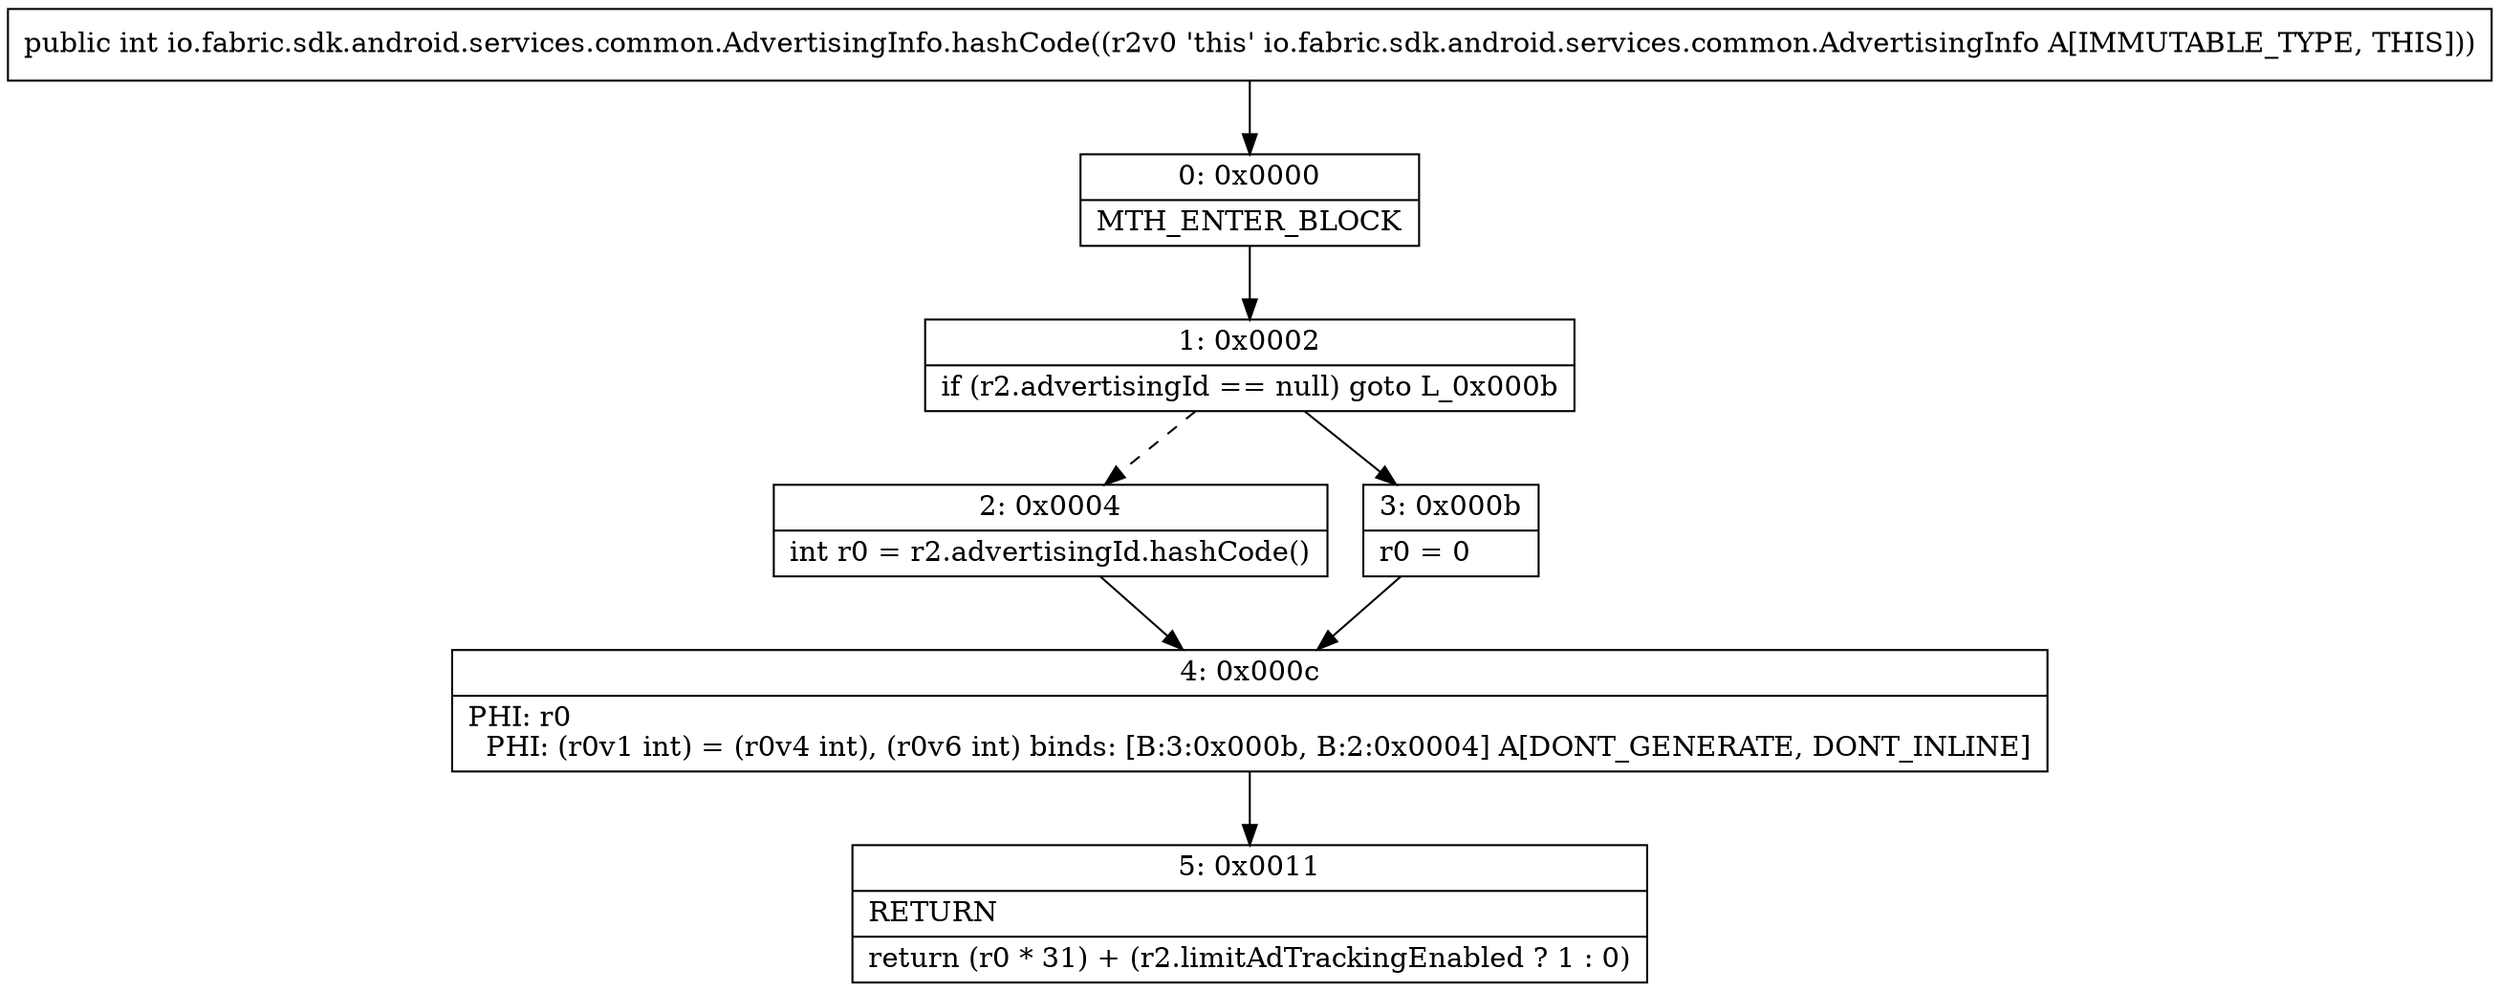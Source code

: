 digraph "CFG forio.fabric.sdk.android.services.common.AdvertisingInfo.hashCode()I" {
Node_0 [shape=record,label="{0\:\ 0x0000|MTH_ENTER_BLOCK\l}"];
Node_1 [shape=record,label="{1\:\ 0x0002|if (r2.advertisingId == null) goto L_0x000b\l}"];
Node_2 [shape=record,label="{2\:\ 0x0004|int r0 = r2.advertisingId.hashCode()\l}"];
Node_3 [shape=record,label="{3\:\ 0x000b|r0 = 0\l}"];
Node_4 [shape=record,label="{4\:\ 0x000c|PHI: r0 \l  PHI: (r0v1 int) = (r0v4 int), (r0v6 int) binds: [B:3:0x000b, B:2:0x0004] A[DONT_GENERATE, DONT_INLINE]\l}"];
Node_5 [shape=record,label="{5\:\ 0x0011|RETURN\l|return (r0 * 31) + (r2.limitAdTrackingEnabled ? 1 : 0)\l}"];
MethodNode[shape=record,label="{public int io.fabric.sdk.android.services.common.AdvertisingInfo.hashCode((r2v0 'this' io.fabric.sdk.android.services.common.AdvertisingInfo A[IMMUTABLE_TYPE, THIS])) }"];
MethodNode -> Node_0;
Node_0 -> Node_1;
Node_1 -> Node_2[style=dashed];
Node_1 -> Node_3;
Node_2 -> Node_4;
Node_3 -> Node_4;
Node_4 -> Node_5;
}

